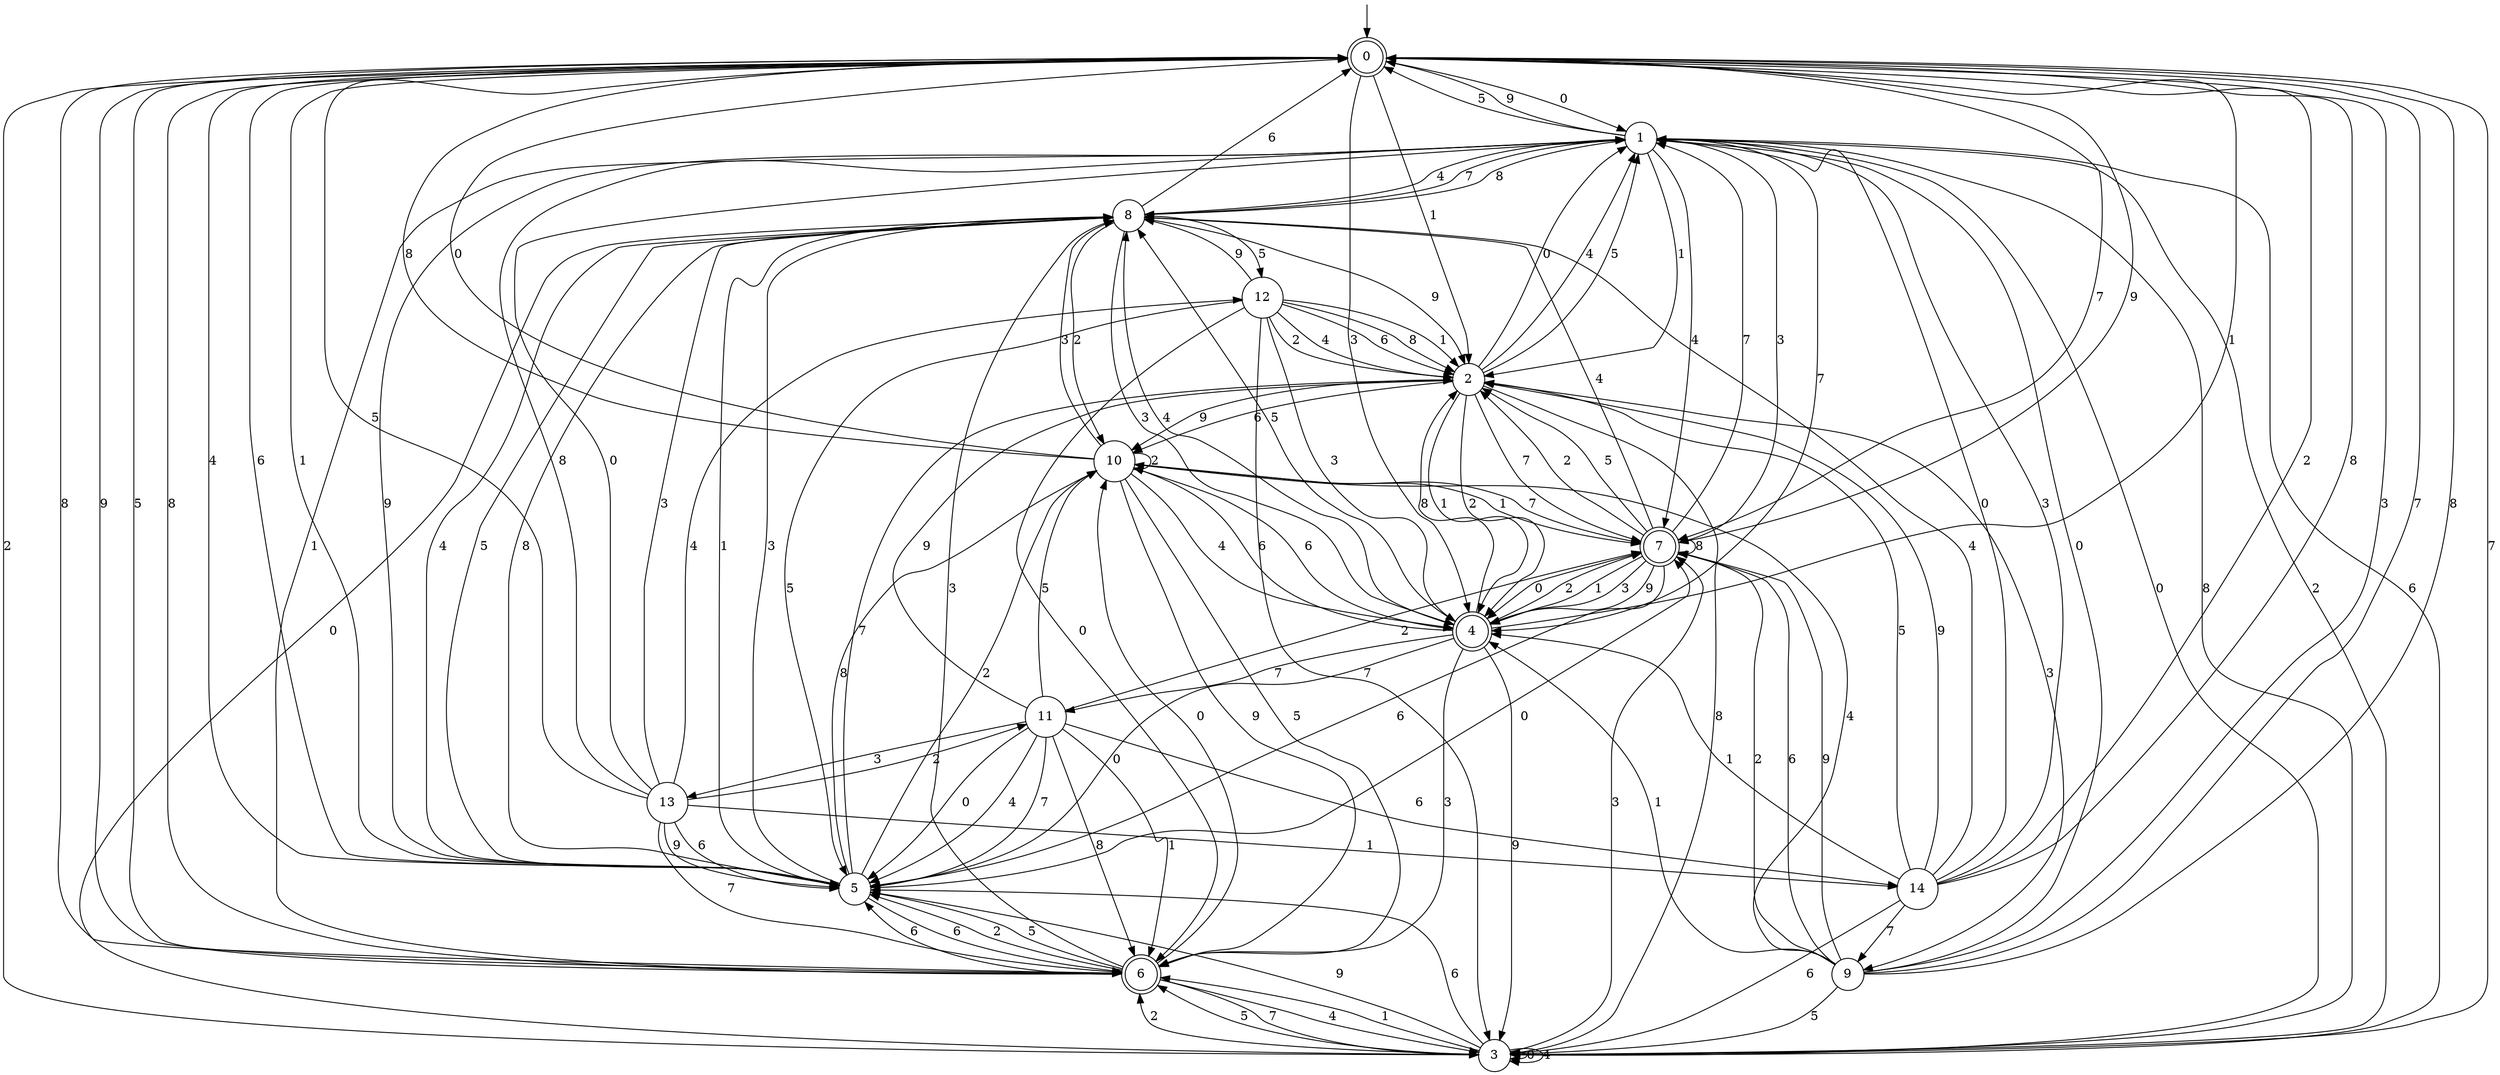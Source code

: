 digraph g {

	s0 [shape="doublecircle" label="0"];
	s1 [shape="circle" label="1"];
	s2 [shape="circle" label="2"];
	s3 [shape="circle" label="3"];
	s4 [shape="doublecircle" label="4"];
	s5 [shape="circle" label="5"];
	s6 [shape="doublecircle" label="6"];
	s7 [shape="doublecircle" label="7"];
	s8 [shape="circle" label="8"];
	s9 [shape="circle" label="9"];
	s10 [shape="circle" label="10"];
	s11 [shape="circle" label="11"];
	s12 [shape="circle" label="12"];
	s13 [shape="circle" label="13"];
	s14 [shape="circle" label="14"];
	s0 -> s1 [label="0"];
	s0 -> s2 [label="1"];
	s0 -> s3 [label="2"];
	s0 -> s4 [label="3"];
	s0 -> s5 [label="4"];
	s0 -> s6 [label="5"];
	s0 -> s5 [label="6"];
	s0 -> s7 [label="7"];
	s0 -> s6 [label="8"];
	s0 -> s7 [label="9"];
	s1 -> s3 [label="0"];
	s1 -> s2 [label="1"];
	s1 -> s3 [label="2"];
	s1 -> s7 [label="3"];
	s1 -> s7 [label="4"];
	s1 -> s0 [label="5"];
	s1 -> s3 [label="6"];
	s1 -> s4 [label="7"];
	s1 -> s8 [label="8"];
	s1 -> s0 [label="9"];
	s2 -> s1 [label="0"];
	s2 -> s4 [label="1"];
	s2 -> s4 [label="2"];
	s2 -> s9 [label="3"];
	s2 -> s1 [label="4"];
	s2 -> s1 [label="5"];
	s2 -> s10 [label="6"];
	s2 -> s7 [label="7"];
	s2 -> s3 [label="8"];
	s2 -> s10 [label="9"];
	s3 -> s3 [label="0"];
	s3 -> s6 [label="1"];
	s3 -> s6 [label="2"];
	s3 -> s7 [label="3"];
	s3 -> s3 [label="4"];
	s3 -> s6 [label="5"];
	s3 -> s5 [label="6"];
	s3 -> s0 [label="7"];
	s3 -> s1 [label="8"];
	s3 -> s5 [label="9"];
	s4 -> s5 [label="0"];
	s4 -> s0 [label="1"];
	s4 -> s7 [label="2"];
	s4 -> s6 [label="3"];
	s4 -> s8 [label="4"];
	s4 -> s8 [label="5"];
	s4 -> s10 [label="6"];
	s4 -> s11 [label="7"];
	s4 -> s2 [label="8"];
	s4 -> s3 [label="9"];
	s5 -> s7 [label="0"];
	s5 -> s0 [label="1"];
	s5 -> s10 [label="2"];
	s5 -> s8 [label="3"];
	s5 -> s8 [label="4"];
	s5 -> s8 [label="5"];
	s5 -> s6 [label="6"];
	s5 -> s2 [label="7"];
	s5 -> s10 [label="8"];
	s5 -> s1 [label="9"];
	s6 -> s10 [label="0"];
	s6 -> s1 [label="1"];
	s6 -> s5 [label="2"];
	s6 -> s8 [label="3"];
	s6 -> s3 [label="4"];
	s6 -> s5 [label="5"];
	s6 -> s5 [label="6"];
	s6 -> s3 [label="7"];
	s6 -> s0 [label="8"];
	s6 -> s0 [label="9"];
	s7 -> s4 [label="0"];
	s7 -> s4 [label="1"];
	s7 -> s2 [label="2"];
	s7 -> s4 [label="3"];
	s7 -> s8 [label="4"];
	s7 -> s2 [label="5"];
	s7 -> s5 [label="6"];
	s7 -> s1 [label="7"];
	s7 -> s7 [label="8"];
	s7 -> s4 [label="9"];
	s8 -> s3 [label="0"];
	s8 -> s5 [label="1"];
	s8 -> s10 [label="2"];
	s8 -> s4 [label="3"];
	s8 -> s1 [label="4"];
	s8 -> s12 [label="5"];
	s8 -> s0 [label="6"];
	s8 -> s1 [label="7"];
	s8 -> s5 [label="8"];
	s8 -> s2 [label="9"];
	s9 -> s1 [label="0"];
	s9 -> s4 [label="1"];
	s9 -> s7 [label="2"];
	s9 -> s0 [label="3"];
	s9 -> s10 [label="4"];
	s9 -> s3 [label="5"];
	s9 -> s7 [label="6"];
	s9 -> s0 [label="7"];
	s9 -> s0 [label="8"];
	s9 -> s7 [label="9"];
	s10 -> s0 [label="0"];
	s10 -> s7 [label="1"];
	s10 -> s10 [label="2"];
	s10 -> s8 [label="3"];
	s10 -> s4 [label="4"];
	s10 -> s6 [label="5"];
	s10 -> s4 [label="6"];
	s10 -> s7 [label="7"];
	s10 -> s0 [label="8"];
	s10 -> s6 [label="9"];
	s11 -> s5 [label="0"];
	s11 -> s6 [label="1"];
	s11 -> s7 [label="2"];
	s11 -> s13 [label="3"];
	s11 -> s5 [label="4"];
	s11 -> s10 [label="5"];
	s11 -> s14 [label="6"];
	s11 -> s5 [label="7"];
	s11 -> s6 [label="8"];
	s11 -> s2 [label="9"];
	s12 -> s6 [label="0"];
	s12 -> s2 [label="1"];
	s12 -> s2 [label="2"];
	s12 -> s4 [label="3"];
	s12 -> s2 [label="4"];
	s12 -> s5 [label="5"];
	s12 -> s2 [label="6"];
	s12 -> s3 [label="7"];
	s12 -> s2 [label="8"];
	s12 -> s8 [label="9"];
	s13 -> s1 [label="0"];
	s13 -> s14 [label="1"];
	s13 -> s11 [label="2"];
	s13 -> s8 [label="3"];
	s13 -> s12 [label="4"];
	s13 -> s0 [label="5"];
	s13 -> s5 [label="6"];
	s13 -> s6 [label="7"];
	s13 -> s1 [label="8"];
	s13 -> s5 [label="9"];
	s14 -> s1 [label="0"];
	s14 -> s4 [label="1"];
	s14 -> s0 [label="2"];
	s14 -> s1 [label="3"];
	s14 -> s8 [label="4"];
	s14 -> s2 [label="5"];
	s14 -> s3 [label="6"];
	s14 -> s9 [label="7"];
	s14 -> s0 [label="8"];
	s14 -> s2 [label="9"];

__start0 [label="" shape="none" width="0" height="0"];
__start0 -> s0;

}
